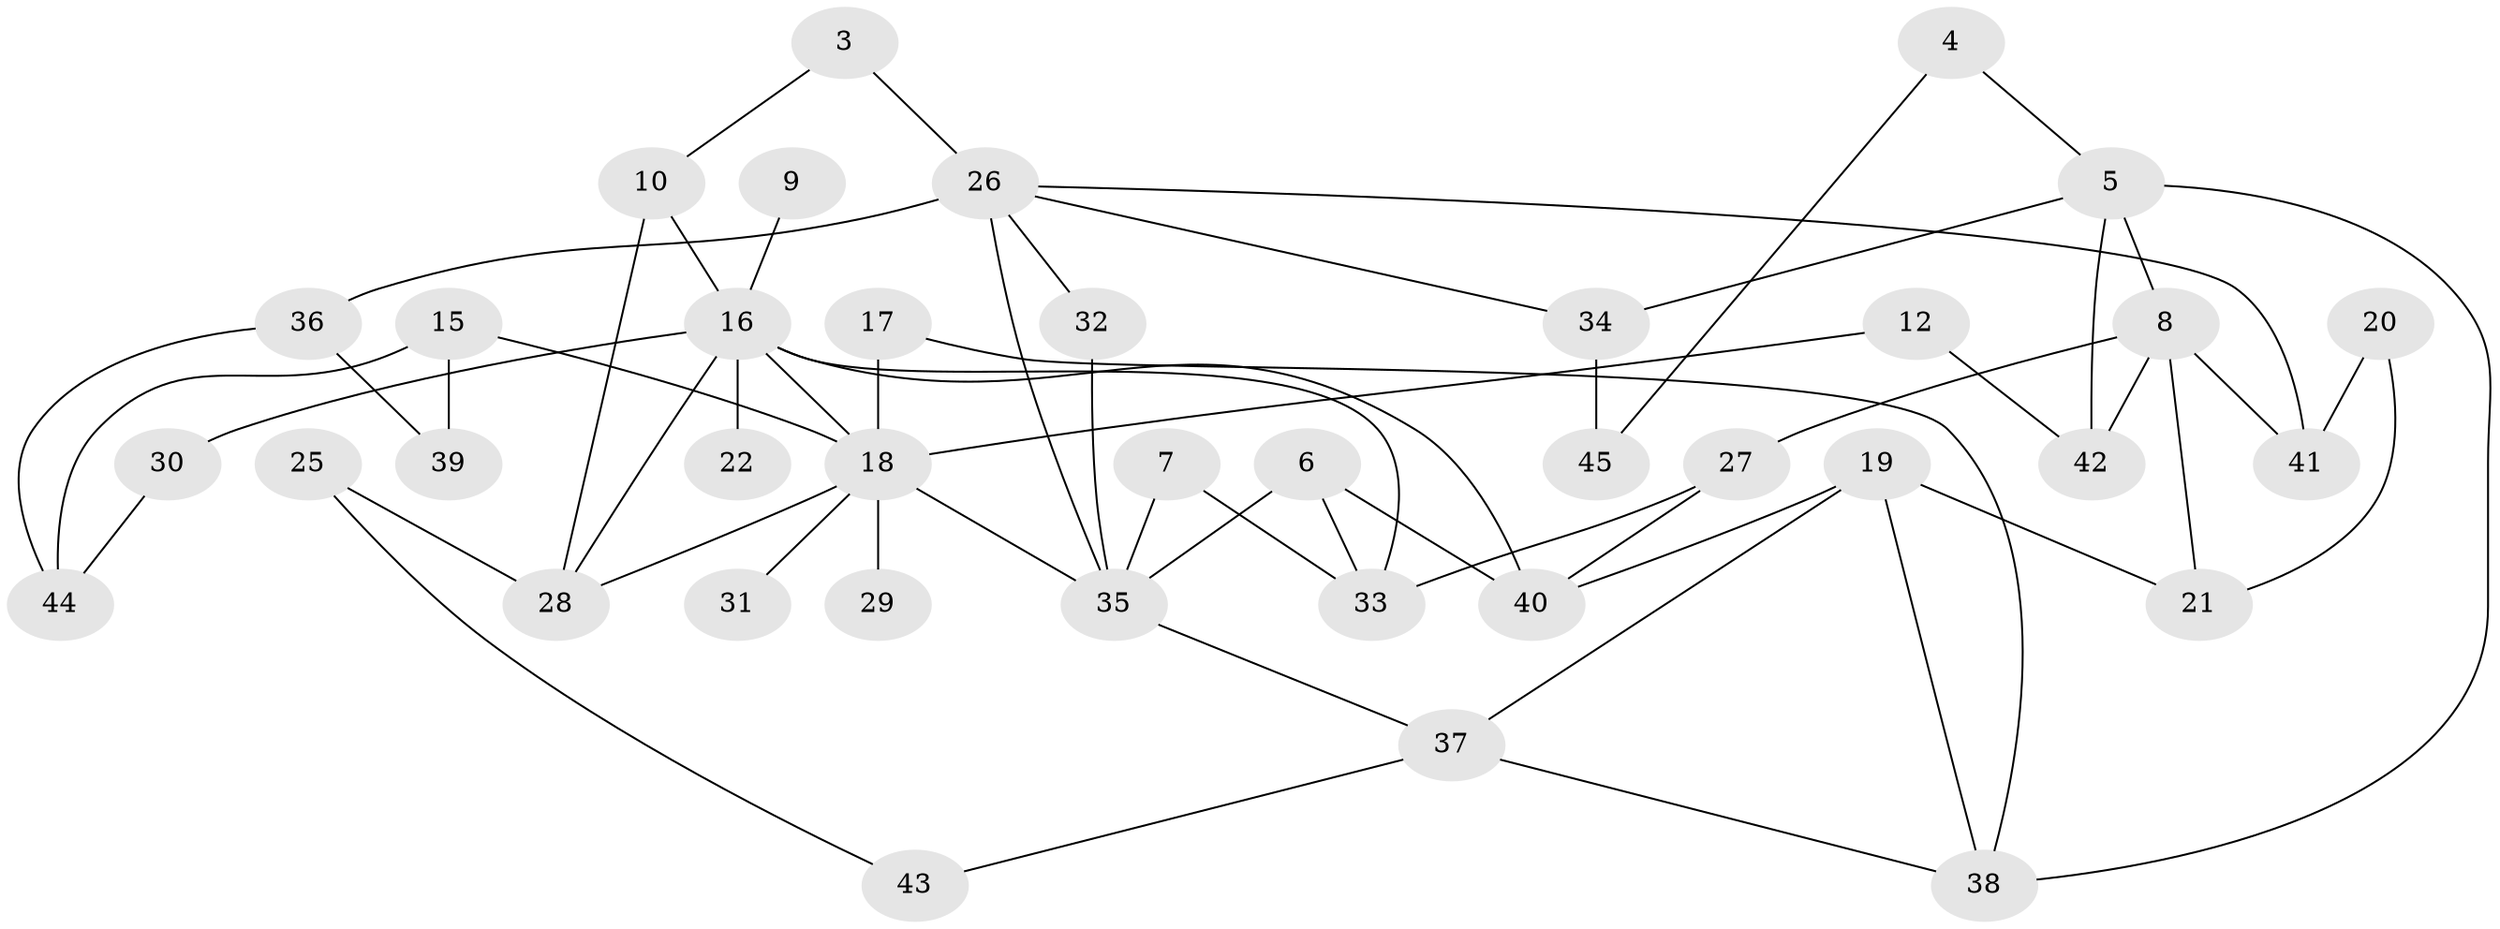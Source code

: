 // original degree distribution, {0: 0.07865168539325842, 2: 0.25842696629213485, 4: 0.12359550561797752, 1: 0.21348314606741572, 3: 0.23595505617977527, 10: 0.011235955056179775, 6: 0.033707865168539325, 5: 0.0449438202247191}
// Generated by graph-tools (version 1.1) at 2025/00/03/09/25 03:00:42]
// undirected, 38 vertices, 60 edges
graph export_dot {
graph [start="1"]
  node [color=gray90,style=filled];
  3;
  4;
  5;
  6;
  7;
  8;
  9;
  10;
  12;
  15;
  16;
  17;
  18;
  19;
  20;
  21;
  22;
  25;
  26;
  27;
  28;
  29;
  30;
  31;
  32;
  33;
  34;
  35;
  36;
  37;
  38;
  39;
  40;
  41;
  42;
  43;
  44;
  45;
  3 -- 10 [weight=1.0];
  3 -- 26 [weight=1.0];
  4 -- 5 [weight=1.0];
  4 -- 45 [weight=1.0];
  5 -- 8 [weight=1.0];
  5 -- 34 [weight=1.0];
  5 -- 38 [weight=2.0];
  5 -- 42 [weight=1.0];
  6 -- 33 [weight=1.0];
  6 -- 35 [weight=1.0];
  6 -- 40 [weight=1.0];
  7 -- 33 [weight=1.0];
  7 -- 35 [weight=1.0];
  8 -- 21 [weight=1.0];
  8 -- 27 [weight=1.0];
  8 -- 41 [weight=1.0];
  8 -- 42 [weight=1.0];
  9 -- 16 [weight=1.0];
  10 -- 16 [weight=1.0];
  10 -- 28 [weight=1.0];
  12 -- 18 [weight=1.0];
  12 -- 42 [weight=1.0];
  15 -- 18 [weight=1.0];
  15 -- 39 [weight=1.0];
  15 -- 44 [weight=1.0];
  16 -- 18 [weight=1.0];
  16 -- 22 [weight=1.0];
  16 -- 28 [weight=1.0];
  16 -- 30 [weight=1.0];
  16 -- 33 [weight=1.0];
  16 -- 40 [weight=1.0];
  17 -- 18 [weight=1.0];
  17 -- 38 [weight=1.0];
  18 -- 28 [weight=1.0];
  18 -- 29 [weight=2.0];
  18 -- 31 [weight=1.0];
  18 -- 35 [weight=1.0];
  19 -- 21 [weight=1.0];
  19 -- 37 [weight=1.0];
  19 -- 38 [weight=1.0];
  19 -- 40 [weight=1.0];
  20 -- 21 [weight=1.0];
  20 -- 41 [weight=1.0];
  25 -- 28 [weight=2.0];
  25 -- 43 [weight=1.0];
  26 -- 32 [weight=1.0];
  26 -- 34 [weight=1.0];
  26 -- 35 [weight=1.0];
  26 -- 36 [weight=2.0];
  26 -- 41 [weight=1.0];
  27 -- 33 [weight=1.0];
  27 -- 40 [weight=1.0];
  30 -- 44 [weight=1.0];
  32 -- 35 [weight=1.0];
  34 -- 45 [weight=1.0];
  35 -- 37 [weight=1.0];
  36 -- 39 [weight=1.0];
  36 -- 44 [weight=1.0];
  37 -- 38 [weight=1.0];
  37 -- 43 [weight=1.0];
}
